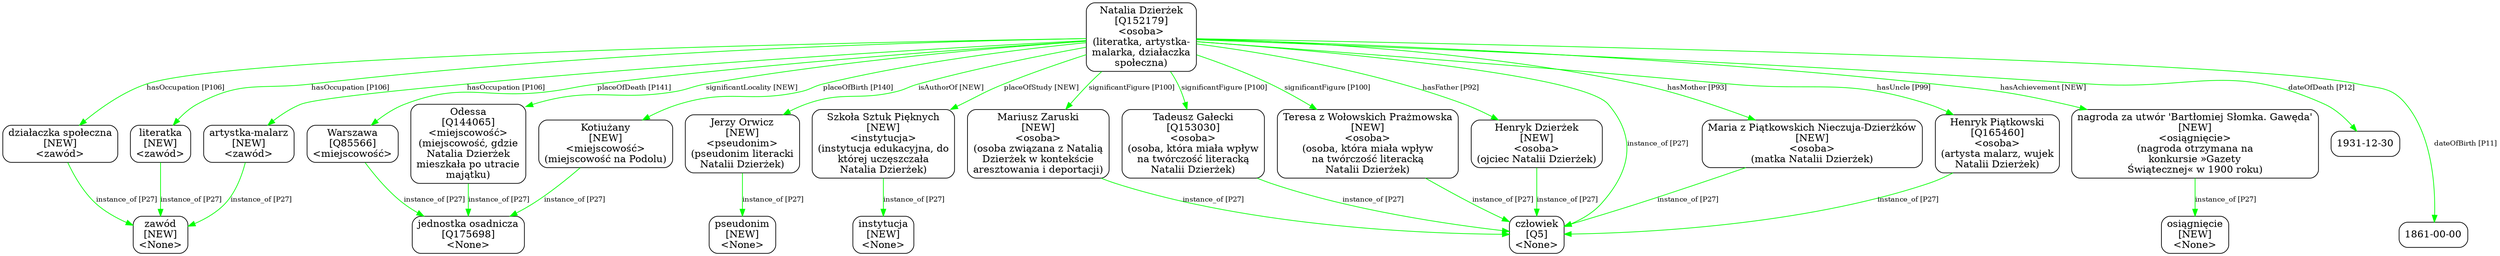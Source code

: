 digraph {
	node [shape=box,
		style=rounded
	];
	edge [fontsize=10];
	"Natalia Dzierżek
[Q152179]
<osoba>
(literatka, artystka-
malarka, działaczka
społeczna)"	[color=black,
		label="Natalia Dzierżek
[Q152179]
<osoba>
(literatka, artystka-
malarka, działaczka
społeczna)"];
	"literatka
[NEW]
<zawód>"	[color=black,
		label="literatka
[NEW]
<zawód>"];
	"Natalia Dzierżek
[Q152179]
<osoba>
(literatka, artystka-
malarka, działaczka
społeczna)" -> "literatka
[NEW]
<zawód>"	[color=green,
		label="hasOccupation [P106]"];
	"artystka-malarz
[NEW]
<zawód>"	[color=black,
		label="artystka-malarz
[NEW]
<zawód>"];
	"Natalia Dzierżek
[Q152179]
<osoba>
(literatka, artystka-
malarka, działaczka
społeczna)" -> "artystka-malarz
[NEW]
<zawód>"	[color=green,
		label="hasOccupation [P106]"];
	"działaczka społeczna
[NEW]
<zawód>"	[color=black,
		label="działaczka społeczna
[NEW]
<zawód>"];
	"Natalia Dzierżek
[Q152179]
<osoba>
(literatka, artystka-
malarka, działaczka
społeczna)" -> "działaczka społeczna
[NEW]
<zawód>"	[color=green,
		label="hasOccupation [P106]"];
	"Kotiużany
[NEW]
<miejscowość>
(miejscowość na Podolu)"	[color=black,
		label="Kotiużany
[NEW]
<miejscowość>
(miejscowość na Podolu)"];
	"Natalia Dzierżek
[Q152179]
<osoba>
(literatka, artystka-
malarka, działaczka
społeczna)" -> "Kotiużany
[NEW]
<miejscowość>
(miejscowość na Podolu)"	[color=green,
		label="placeOfBirth [P140]"];
	"Warszawa
[Q85566]
<miejscowość>"	[color=black,
		label="Warszawa
[Q85566]
<miejscowość>"];
	"Natalia Dzierżek
[Q152179]
<osoba>
(literatka, artystka-
malarka, działaczka
społeczna)" -> "Warszawa
[Q85566]
<miejscowość>"	[color=green,
		label="placeOfDeath [P141]"];
	"Henryk Dzierżek
[NEW]
<osoba>
(ojciec Natalii Dzierżek)"	[color=black,
		label="Henryk Dzierżek
[NEW]
<osoba>
(ojciec Natalii Dzierżek)"];
	"Natalia Dzierżek
[Q152179]
<osoba>
(literatka, artystka-
malarka, działaczka
społeczna)" -> "Henryk Dzierżek
[NEW]
<osoba>
(ojciec Natalii Dzierżek)"	[color=green,
		label="hasFather [P92]"];
	"Maria z Piątkowskich Nieczuja-Dzierżków
[NEW]
<osoba>
(matka Natalii Dzierżek)"	[color=black,
		label="Maria z Piątkowskich Nieczuja-Dzierżków
[NEW]
<osoba>
(matka Natalii Dzierżek)"];
	"Natalia Dzierżek
[Q152179]
<osoba>
(literatka, artystka-
malarka, działaczka
społeczna)" -> "Maria z Piątkowskich Nieczuja-Dzierżków
[NEW]
<osoba>
(matka Natalii Dzierżek)"	[color=green,
		label="hasMother [P93]"];
	"Henryk Piątkowski
[Q165460]
<osoba>
(artysta malarz, wujek
Natalii Dzierżek)"	[color=black,
		label="Henryk Piątkowski
[Q165460]
<osoba>
(artysta malarz, wujek
Natalii Dzierżek)"];
	"Natalia Dzierżek
[Q152179]
<osoba>
(literatka, artystka-
malarka, działaczka
społeczna)" -> "Henryk Piątkowski
[Q165460]
<osoba>
(artysta malarz, wujek
Natalii Dzierżek)"	[color=green,
		label="hasUncle [P99]"];
	"Jerzy Orwicz
[NEW]
<pseudonim>
(pseudonim literacki
Natalii Dzierżek)"	[color=black,
		label="Jerzy Orwicz
[NEW]
<pseudonim>
(pseudonim literacki
Natalii Dzierżek)"];
	"Natalia Dzierżek
[Q152179]
<osoba>
(literatka, artystka-
malarka, działaczka
społeczna)" -> "Jerzy Orwicz
[NEW]
<pseudonim>
(pseudonim literacki
Natalii Dzierżek)"	[color=green,
		label="isAuthorOf [NEW]"];
	"Odessa
[Q144065]
<miejscowość>
(miejscowość, gdzie
Natalia Dzierżek
mieszkała po utracie
majątku)"	[color=black,
		label="Odessa
[Q144065]
<miejscowość>
(miejscowość, gdzie
Natalia Dzierżek
mieszkała po utracie
majątku)"];
	"Natalia Dzierżek
[Q152179]
<osoba>
(literatka, artystka-
malarka, działaczka
społeczna)" -> "Odessa
[Q144065]
<miejscowość>
(miejscowość, gdzie
Natalia Dzierżek
mieszkała po utracie
majątku)"	[color=green,
		label="significantLocality [NEW]"];
	"Szkoła Sztuk Pięknych
[NEW]
<instytucja>
(instytucja edukacyjna, do
której uczęszczała
Natalia Dzierżek)"	[color=black,
		label="Szkoła Sztuk Pięknych
[NEW]
<instytucja>
(instytucja edukacyjna, do
której uczęszczała
Natalia Dzierżek)"];
	"Natalia Dzierżek
[Q152179]
<osoba>
(literatka, artystka-
malarka, działaczka
społeczna)" -> "Szkoła Sztuk Pięknych
[NEW]
<instytucja>
(instytucja edukacyjna, do
której uczęszczała
Natalia Dzierżek)"	[color=green,
		label="placeOfStudy [NEW]"];
	"Mariusz Zaruski
[NEW]
<osoba>
(osoba związana z Natalią
Dzierżek w kontekście
aresztowania i deportacji)"	[color=black,
		label="Mariusz Zaruski
[NEW]
<osoba>
(osoba związana z Natalią
Dzierżek w kontekście
aresztowania i deportacji)"];
	"Natalia Dzierżek
[Q152179]
<osoba>
(literatka, artystka-
malarka, działaczka
społeczna)" -> "Mariusz Zaruski
[NEW]
<osoba>
(osoba związana z Natalią
Dzierżek w kontekście
aresztowania i deportacji)"	[color=green,
		label="significantFigure [P100]"];
	"Tadeusz Gałecki
[Q153030]
<osoba>
(osoba, która miała wpływ
na twórczość literacką
Natalii Dzierżek)"	[color=black,
		label="Tadeusz Gałecki
[Q153030]
<osoba>
(osoba, która miała wpływ
na twórczość literacką
Natalii Dzierżek)"];
	"Natalia Dzierżek
[Q152179]
<osoba>
(literatka, artystka-
malarka, działaczka
społeczna)" -> "Tadeusz Gałecki
[Q153030]
<osoba>
(osoba, która miała wpływ
na twórczość literacką
Natalii Dzierżek)"	[color=green,
		label="significantFigure [P100]"];
	"Teresa z Wołowskich Prażmowska
[NEW]
<osoba>
(osoba, która miała wpływ
na twórczość literacką
Natalii Dzierżek)"	[color=black,
		label="Teresa z Wołowskich Prażmowska
[NEW]
<osoba>
(osoba, która miała wpływ
na twórczość literacką
Natalii Dzierżek)"];
	"Natalia Dzierżek
[Q152179]
<osoba>
(literatka, artystka-
malarka, działaczka
społeczna)" -> "Teresa z Wołowskich Prażmowska
[NEW]
<osoba>
(osoba, która miała wpływ
na twórczość literacką
Natalii Dzierżek)"	[color=green,
		label="significantFigure [P100]"];
	"nagroda za utwór 'Bartłomiej Słomka. Gawęda'
[NEW]
<osiągnięcie>
(nagroda otrzymana na
konkursie »Gazety
Świątecznej« \
w 1900 roku)"	[color=black,
		label="nagroda za utwór 'Bartłomiej Słomka. Gawęda'
[NEW]
<osiągnięcie>
(nagroda otrzymana na
konkursie »Gazety
Świątecznej« \
w 1900 roku)"];
	"Natalia Dzierżek
[Q152179]
<osoba>
(literatka, artystka-
malarka, działaczka
społeczna)" -> "nagroda za utwór 'Bartłomiej Słomka. Gawęda'
[NEW]
<osiągnięcie>
(nagroda otrzymana na
konkursie »Gazety
Świątecznej« \
w 1900 roku)"	[color=green,
		label="hasAchievement [NEW]"];
	"Natalia Dzierżek
[Q152179]
<osoba>
(literatka, artystka-
malarka, działaczka
społeczna)" -> "człowiek
[Q5]
<None>"	[color=green,
		label="instance_of [P27]"];
	"Natalia Dzierżek
[Q152179]
<osoba>
(literatka, artystka-
malarka, działaczka
społeczna)" -> "1931-12-30"	[color=green,
		label="dateOfDeath [P12]",
		minlen=1];
	"Natalia Dzierżek
[Q152179]
<osoba>
(literatka, artystka-
malarka, działaczka
społeczna)" -> "1861-00-00"	[color=green,
		label="dateOfBirth [P11]",
		minlen=2];
	"literatka
[NEW]
<zawód>" -> "zawód
[NEW]
<None>"	[color=green,
		label="instance_of [P27]"];
	"artystka-malarz
[NEW]
<zawód>" -> "zawód
[NEW]
<None>"	[color=green,
		label="instance_of [P27]"];
	"działaczka społeczna
[NEW]
<zawód>" -> "zawód
[NEW]
<None>"	[color=green,
		label="instance_of [P27]"];
	"Kotiużany
[NEW]
<miejscowość>
(miejscowość na Podolu)" -> "jednostka osadnicza
[Q175698]
<None>"	[color=green,
		label="instance_of [P27]"];
	"Warszawa
[Q85566]
<miejscowość>" -> "jednostka osadnicza
[Q175698]
<None>"	[color=green,
		label="instance_of [P27]"];
	"Henryk Dzierżek
[NEW]
<osoba>
(ojciec Natalii Dzierżek)" -> "człowiek
[Q5]
<None>"	[color=green,
		label="instance_of [P27]"];
	"Maria z Piątkowskich Nieczuja-Dzierżków
[NEW]
<osoba>
(matka Natalii Dzierżek)" -> "człowiek
[Q5]
<None>"	[color=green,
		label="instance_of [P27]"];
	"Henryk Piątkowski
[Q165460]
<osoba>
(artysta malarz, wujek
Natalii Dzierżek)" -> "człowiek
[Q5]
<None>"	[color=green,
		label="instance_of [P27]"];
	"Jerzy Orwicz
[NEW]
<pseudonim>
(pseudonim literacki
Natalii Dzierżek)" -> "pseudonim
[NEW]
<None>"	[color=green,
		label="instance_of [P27]",
		minlen=1];
	"Odessa
[Q144065]
<miejscowość>
(miejscowość, gdzie
Natalia Dzierżek
mieszkała po utracie
majątku)" -> "jednostka osadnicza
[Q175698]
<None>"	[color=green,
		label="instance_of [P27]"];
	"Szkoła Sztuk Pięknych
[NEW]
<instytucja>
(instytucja edukacyjna, do
której uczęszczała
Natalia Dzierżek)" -> "instytucja
[NEW]
<None>"	[color=green,
		label="instance_of [P27]",
		minlen=1];
	"Mariusz Zaruski
[NEW]
<osoba>
(osoba związana z Natalią
Dzierżek w kontekście
aresztowania i deportacji)" -> "człowiek
[Q5]
<None>"	[color=green,
		label="instance_of [P27]"];
	"Tadeusz Gałecki
[Q153030]
<osoba>
(osoba, która miała wpływ
na twórczość literacką
Natalii Dzierżek)" -> "człowiek
[Q5]
<None>"	[color=green,
		label="instance_of [P27]"];
	"Teresa z Wołowskich Prażmowska
[NEW]
<osoba>
(osoba, która miała wpływ
na twórczość literacką
Natalii Dzierżek)" -> "człowiek
[Q5]
<None>"	[color=green,
		label="instance_of [P27]"];
	"nagroda za utwór 'Bartłomiej Słomka. Gawęda'
[NEW]
<osiągnięcie>
(nagroda otrzymana na
konkursie »Gazety
Świątecznej« \
w 1900 roku)" -> "osiągnięcie
[NEW]
<None>"	[color=green,
		label="instance_of [P27]",
		minlen=1];
}
